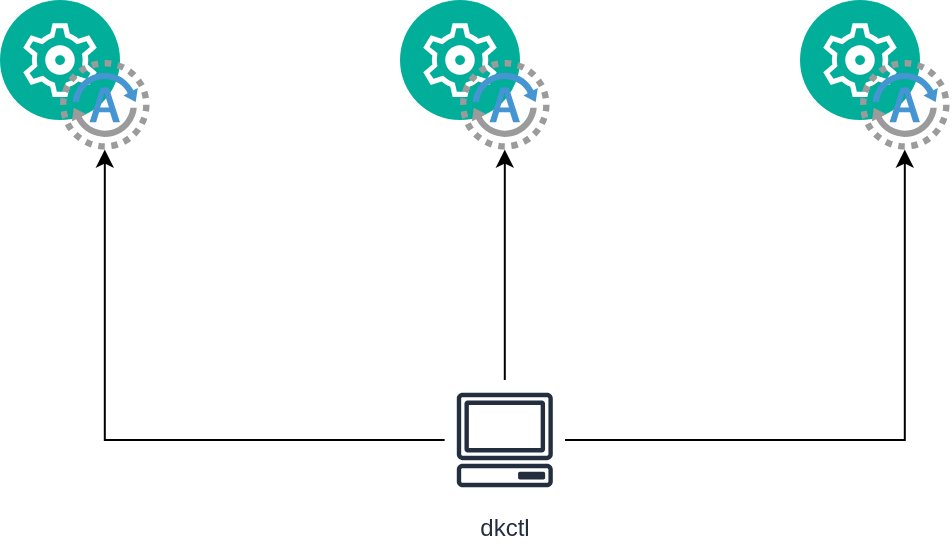 <mxfile version="17.4.2" type="device" pages="2"><diagram id="8CZuYNHUeDNnIXPnmGi-" name="deploy"><mxGraphModel dx="1355" dy="669" grid="1" gridSize="10" guides="1" tooltips="1" connect="1" arrows="1" fold="1" page="1" pageScale="1" pageWidth="850" pageHeight="1100" math="0" shadow="0"><root><mxCell id="0"/><mxCell id="1" parent="0"/><mxCell id="_aDd-2pAvYIG4-bLfFmV-1" value="" style="aspect=fixed;perimeter=ellipsePerimeter;html=1;align=center;shadow=0;dashed=0;fontColor=#4277BB;labelBackgroundColor=#ffffff;fontSize=12;spacingTop=3;image;image=img/lib/ibm/management/cluster_management.svg;" vertex="1" parent="1"><mxGeometry x="610" y="210" width="60" height="60" as="geometry"/></mxCell><mxCell id="_aDd-2pAvYIG4-bLfFmV-2" value="" style="aspect=fixed;perimeter=ellipsePerimeter;html=1;align=center;shadow=0;dashed=0;fontColor=#4277BB;labelBackgroundColor=#ffffff;fontSize=12;spacingTop=3;image;image=img/lib/ibm/management/cluster_management.svg;" vertex="1" parent="1"><mxGeometry x="410" y="210" width="60" height="60" as="geometry"/></mxCell><mxCell id="_aDd-2pAvYIG4-bLfFmV-3" value="" style="aspect=fixed;perimeter=ellipsePerimeter;html=1;align=center;shadow=0;dashed=0;fontColor=#4277BB;labelBackgroundColor=#ffffff;fontSize=12;spacingTop=3;image;image=img/lib/ibm/management/cluster_management.svg;" vertex="1" parent="1"><mxGeometry x="210" y="210" width="60" height="60" as="geometry"/></mxCell><mxCell id="_aDd-2pAvYIG4-bLfFmV-4" value="" style="shadow=0;dashed=0;html=1;strokeColor=none;fillColor=#4495D1;labelPosition=center;verticalLabelPosition=bottom;verticalAlign=top;align=center;outlineConnect=0;shape=mxgraph.veeam.2d.agent;pointerEvents=1;" vertex="1" parent="1"><mxGeometry x="640" y="240" width="44.8" height="44.8" as="geometry"/></mxCell><mxCell id="_aDd-2pAvYIG4-bLfFmV-5" value="" style="shadow=0;dashed=0;html=1;strokeColor=none;fillColor=#4495D1;labelPosition=center;verticalLabelPosition=bottom;verticalAlign=top;align=center;outlineConnect=0;shape=mxgraph.veeam.2d.agent;pointerEvents=1;" vertex="1" parent="1"><mxGeometry x="440" y="240" width="44.8" height="44.8" as="geometry"/></mxCell><mxCell id="_aDd-2pAvYIG4-bLfFmV-6" value="" style="shadow=0;dashed=0;html=1;strokeColor=none;fillColor=#4495D1;labelPosition=center;verticalLabelPosition=bottom;verticalAlign=top;align=center;outlineConnect=0;shape=mxgraph.veeam.2d.agent;pointerEvents=1;" vertex="1" parent="1"><mxGeometry x="240" y="240" width="44.8" height="44.8" as="geometry"/></mxCell><mxCell id="_aDd-2pAvYIG4-bLfFmV-9" style="edgeStyle=orthogonalEdgeStyle;rounded=0;orthogonalLoop=1;jettySize=auto;html=1;" edge="1" parent="1" source="_aDd-2pAvYIG4-bLfFmV-8" target="_aDd-2pAvYIG4-bLfFmV-6"><mxGeometry relative="1" as="geometry"/></mxCell><mxCell id="_aDd-2pAvYIG4-bLfFmV-10" style="edgeStyle=orthogonalEdgeStyle;rounded=0;orthogonalLoop=1;jettySize=auto;html=1;" edge="1" parent="1" source="_aDd-2pAvYIG4-bLfFmV-8" target="_aDd-2pAvYIG4-bLfFmV-5"><mxGeometry relative="1" as="geometry"/></mxCell><mxCell id="_aDd-2pAvYIG4-bLfFmV-11" style="edgeStyle=orthogonalEdgeStyle;rounded=0;orthogonalLoop=1;jettySize=auto;html=1;" edge="1" parent="1" source="_aDd-2pAvYIG4-bLfFmV-8" target="_aDd-2pAvYIG4-bLfFmV-4"><mxGeometry relative="1" as="geometry"/></mxCell><mxCell id="_aDd-2pAvYIG4-bLfFmV-8" value="dkctl" style="sketch=0;outlineConnect=0;fontColor=#232F3E;gradientColor=none;strokeColor=#232F3E;fillColor=#ffffff;dashed=0;verticalLabelPosition=bottom;verticalAlign=top;align=center;html=1;fontSize=12;fontStyle=0;aspect=fixed;shape=mxgraph.aws4.resourceIcon;resIcon=mxgraph.aws4.client;" vertex="1" parent="1"><mxGeometry x="432.4" y="400" width="60" height="60" as="geometry"/></mxCell></root></mxGraphModel></diagram><diagram id="t2kJzsbLwj0G3KQxZUMO" name="execute"><mxGraphModel dx="1355" dy="669" grid="1" gridSize="10" guides="1" tooltips="1" connect="1" arrows="1" fold="1" page="1" pageScale="1" pageWidth="850" pageHeight="1100" math="0" shadow="0"><root><mxCell id="0"/><mxCell id="1" parent="0"/></root></mxGraphModel></diagram></mxfile>